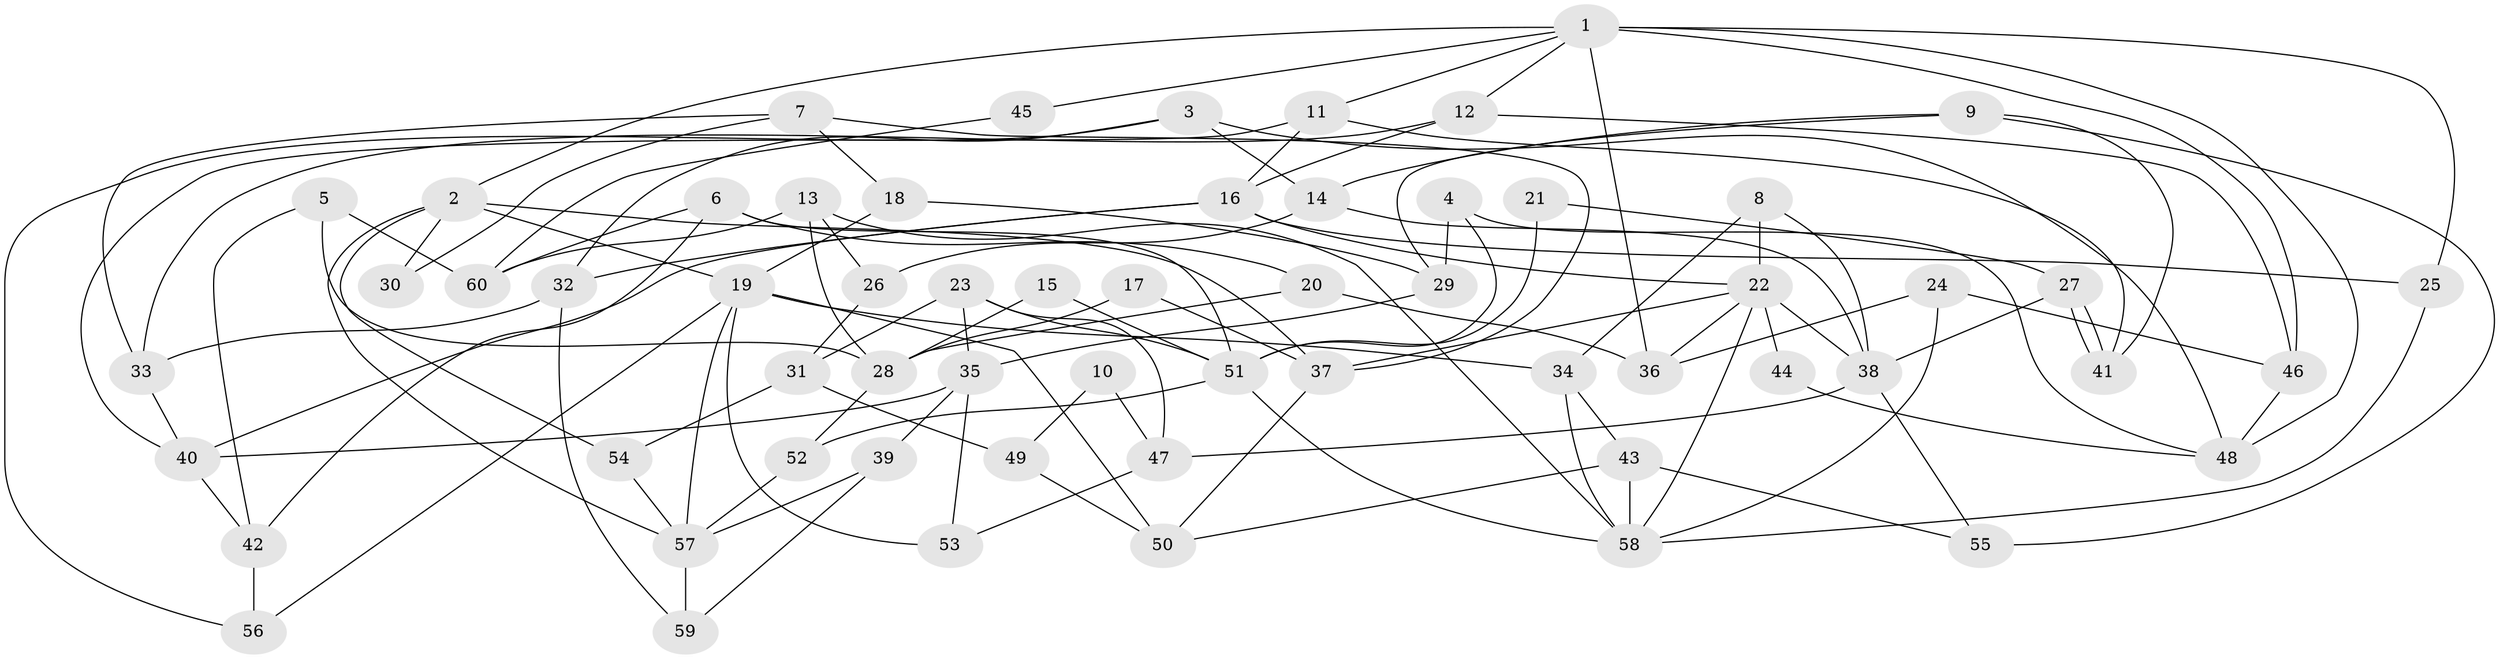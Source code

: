 // coarse degree distribution, {8: 0.10526315789473684, 6: 0.13157894736842105, 3: 0.18421052631578946, 4: 0.18421052631578946, 5: 0.21052631578947367, 7: 0.05263157894736842, 2: 0.10526315789473684, 11: 0.02631578947368421}
// Generated by graph-tools (version 1.1) at 2025/23/03/03/25 07:23:57]
// undirected, 60 vertices, 120 edges
graph export_dot {
graph [start="1"]
  node [color=gray90,style=filled];
  1;
  2;
  3;
  4;
  5;
  6;
  7;
  8;
  9;
  10;
  11;
  12;
  13;
  14;
  15;
  16;
  17;
  18;
  19;
  20;
  21;
  22;
  23;
  24;
  25;
  26;
  27;
  28;
  29;
  30;
  31;
  32;
  33;
  34;
  35;
  36;
  37;
  38;
  39;
  40;
  41;
  42;
  43;
  44;
  45;
  46;
  47;
  48;
  49;
  50;
  51;
  52;
  53;
  54;
  55;
  56;
  57;
  58;
  59;
  60;
  1 -- 2;
  1 -- 12;
  1 -- 11;
  1 -- 25;
  1 -- 36;
  1 -- 45;
  1 -- 46;
  1 -- 48;
  2 -- 57;
  2 -- 37;
  2 -- 19;
  2 -- 30;
  2 -- 54;
  3 -- 56;
  3 -- 48;
  3 -- 14;
  3 -- 32;
  4 -- 29;
  4 -- 51;
  4 -- 48;
  5 -- 28;
  5 -- 60;
  5 -- 42;
  6 -- 51;
  6 -- 42;
  6 -- 20;
  6 -- 60;
  7 -- 33;
  7 -- 18;
  7 -- 30;
  7 -- 37;
  8 -- 22;
  8 -- 38;
  8 -- 34;
  9 -- 41;
  9 -- 14;
  9 -- 29;
  9 -- 55;
  10 -- 49;
  10 -- 47;
  11 -- 16;
  11 -- 40;
  11 -- 41;
  12 -- 16;
  12 -- 46;
  12 -- 33;
  13 -- 26;
  13 -- 58;
  13 -- 28;
  13 -- 60;
  14 -- 38;
  14 -- 26;
  15 -- 51;
  15 -- 28;
  16 -- 22;
  16 -- 32;
  16 -- 25;
  16 -- 40;
  17 -- 37;
  17 -- 28;
  18 -- 19;
  18 -- 29;
  19 -- 34;
  19 -- 50;
  19 -- 53;
  19 -- 56;
  19 -- 57;
  20 -- 36;
  20 -- 28;
  21 -- 51;
  21 -- 27;
  22 -- 58;
  22 -- 36;
  22 -- 37;
  22 -- 38;
  22 -- 44;
  23 -- 35;
  23 -- 51;
  23 -- 31;
  23 -- 47;
  24 -- 58;
  24 -- 46;
  24 -- 36;
  25 -- 58;
  26 -- 31;
  27 -- 38;
  27 -- 41;
  27 -- 41;
  28 -- 52;
  29 -- 35;
  31 -- 54;
  31 -- 49;
  32 -- 33;
  32 -- 59;
  33 -- 40;
  34 -- 58;
  34 -- 43;
  35 -- 40;
  35 -- 53;
  35 -- 39;
  37 -- 50;
  38 -- 55;
  38 -- 47;
  39 -- 59;
  39 -- 57;
  40 -- 42;
  42 -- 56;
  43 -- 50;
  43 -- 55;
  43 -- 58;
  44 -- 48;
  45 -- 60;
  46 -- 48;
  47 -- 53;
  49 -- 50;
  51 -- 58;
  51 -- 52;
  52 -- 57;
  54 -- 57;
  57 -- 59;
}
